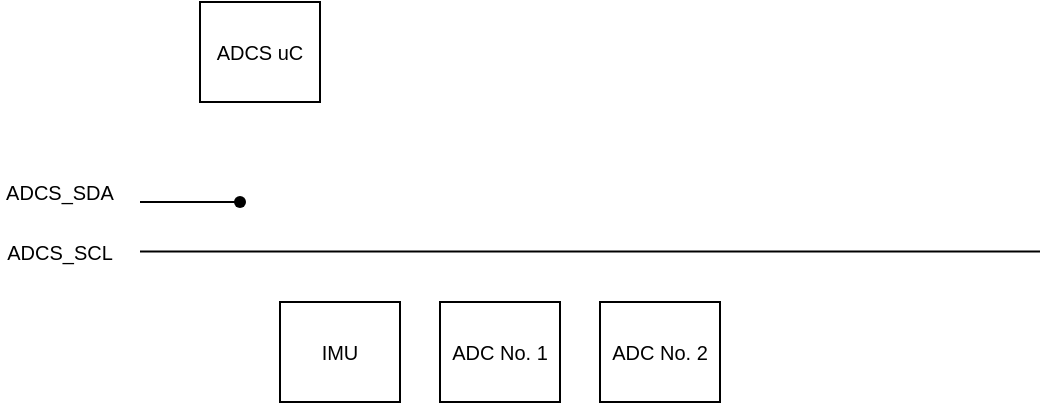 <mxfile version="20.2.3" type="device"><diagram id="70Ty5ZrjyW2_rqkakrlz" name="Página-1"><mxGraphModel dx="367" dy="205" grid="1" gridSize="10" guides="1" tooltips="1" connect="1" arrows="1" fold="1" page="1" pageScale="1" pageWidth="850" pageHeight="1100" math="0" shadow="0"><root><mxCell id="0"/><mxCell id="1" parent="0"/><mxCell id="BbmqPPrb53PI4E0_Mzwu-1" value="&lt;font style=&quot;font-size: 10px;&quot;&gt;ADCS uC&lt;/font&gt;" style="rounded=0;whiteSpace=wrap;html=1;" vertex="1" parent="1"><mxGeometry x="160" y="80" width="60" height="50" as="geometry"/></mxCell><mxCell id="BbmqPPrb53PI4E0_Mzwu-2" value="&lt;font style=&quot;font-size: 10px;&quot;&gt;IMU&lt;/font&gt;" style="rounded=0;whiteSpace=wrap;html=1;" vertex="1" parent="1"><mxGeometry x="200" y="230" width="60" height="50" as="geometry"/></mxCell><mxCell id="BbmqPPrb53PI4E0_Mzwu-3" value="&lt;span style=&quot;font-size: 10px;&quot;&gt;ADC No. 1&lt;/span&gt;" style="rounded=0;whiteSpace=wrap;html=1;" vertex="1" parent="1"><mxGeometry x="280" y="230" width="60" height="50" as="geometry"/></mxCell><mxCell id="BbmqPPrb53PI4E0_Mzwu-4" value="&lt;span style=&quot;font-size: 10px;&quot;&gt;ADC No. 2&lt;/span&gt;" style="rounded=0;whiteSpace=wrap;html=1;" vertex="1" parent="1"><mxGeometry x="360" y="230" width="60" height="50" as="geometry"/></mxCell><mxCell id="BbmqPPrb53PI4E0_Mzwu-6" value="ADCS_SDA" style="text;html=1;strokeColor=none;fillColor=none;align=center;verticalAlign=middle;whiteSpace=wrap;rounded=0;fontSize=10;" vertex="1" parent="1"><mxGeometry x="60" y="160" width="60" height="30" as="geometry"/></mxCell><mxCell id="BbmqPPrb53PI4E0_Mzwu-7" value="ADCS_SCL" style="text;html=1;strokeColor=none;fillColor=none;align=center;verticalAlign=middle;whiteSpace=wrap;rounded=0;fontSize=10;" vertex="1" parent="1"><mxGeometry x="60" y="190" width="60" height="30" as="geometry"/></mxCell><mxCell id="BbmqPPrb53PI4E0_Mzwu-8" value="" style="endArrow=none;html=1;rounded=0;fontSize=10;startArrow=none;" edge="1" parent="1" source="BbmqPPrb53PI4E0_Mzwu-15"><mxGeometry width="50" height="50" relative="1" as="geometry"><mxPoint x="580" y="180" as="sourcePoint"/><mxPoint x="130" y="180" as="targetPoint"/></mxGeometry></mxCell><mxCell id="BbmqPPrb53PI4E0_Mzwu-10" value="" style="endArrow=none;html=1;rounded=0;fontSize=10;" edge="1" parent="1"><mxGeometry width="50" height="50" relative="1" as="geometry"><mxPoint x="580" y="204.71" as="sourcePoint"/><mxPoint x="130" y="204.71" as="targetPoint"/></mxGeometry></mxCell><mxCell id="BbmqPPrb53PI4E0_Mzwu-15" value="" style="shape=waypoint;sketch=0;fillStyle=solid;size=6;pointerEvents=1;points=[];fillColor=none;resizable=0;rotatable=0;perimeter=centerPerimeter;snapToPoint=1;fontSize=10;" vertex="1" parent="1"><mxGeometry x="160" y="160" width="40" height="40" as="geometry"/></mxCell></root></mxGraphModel></diagram></mxfile>